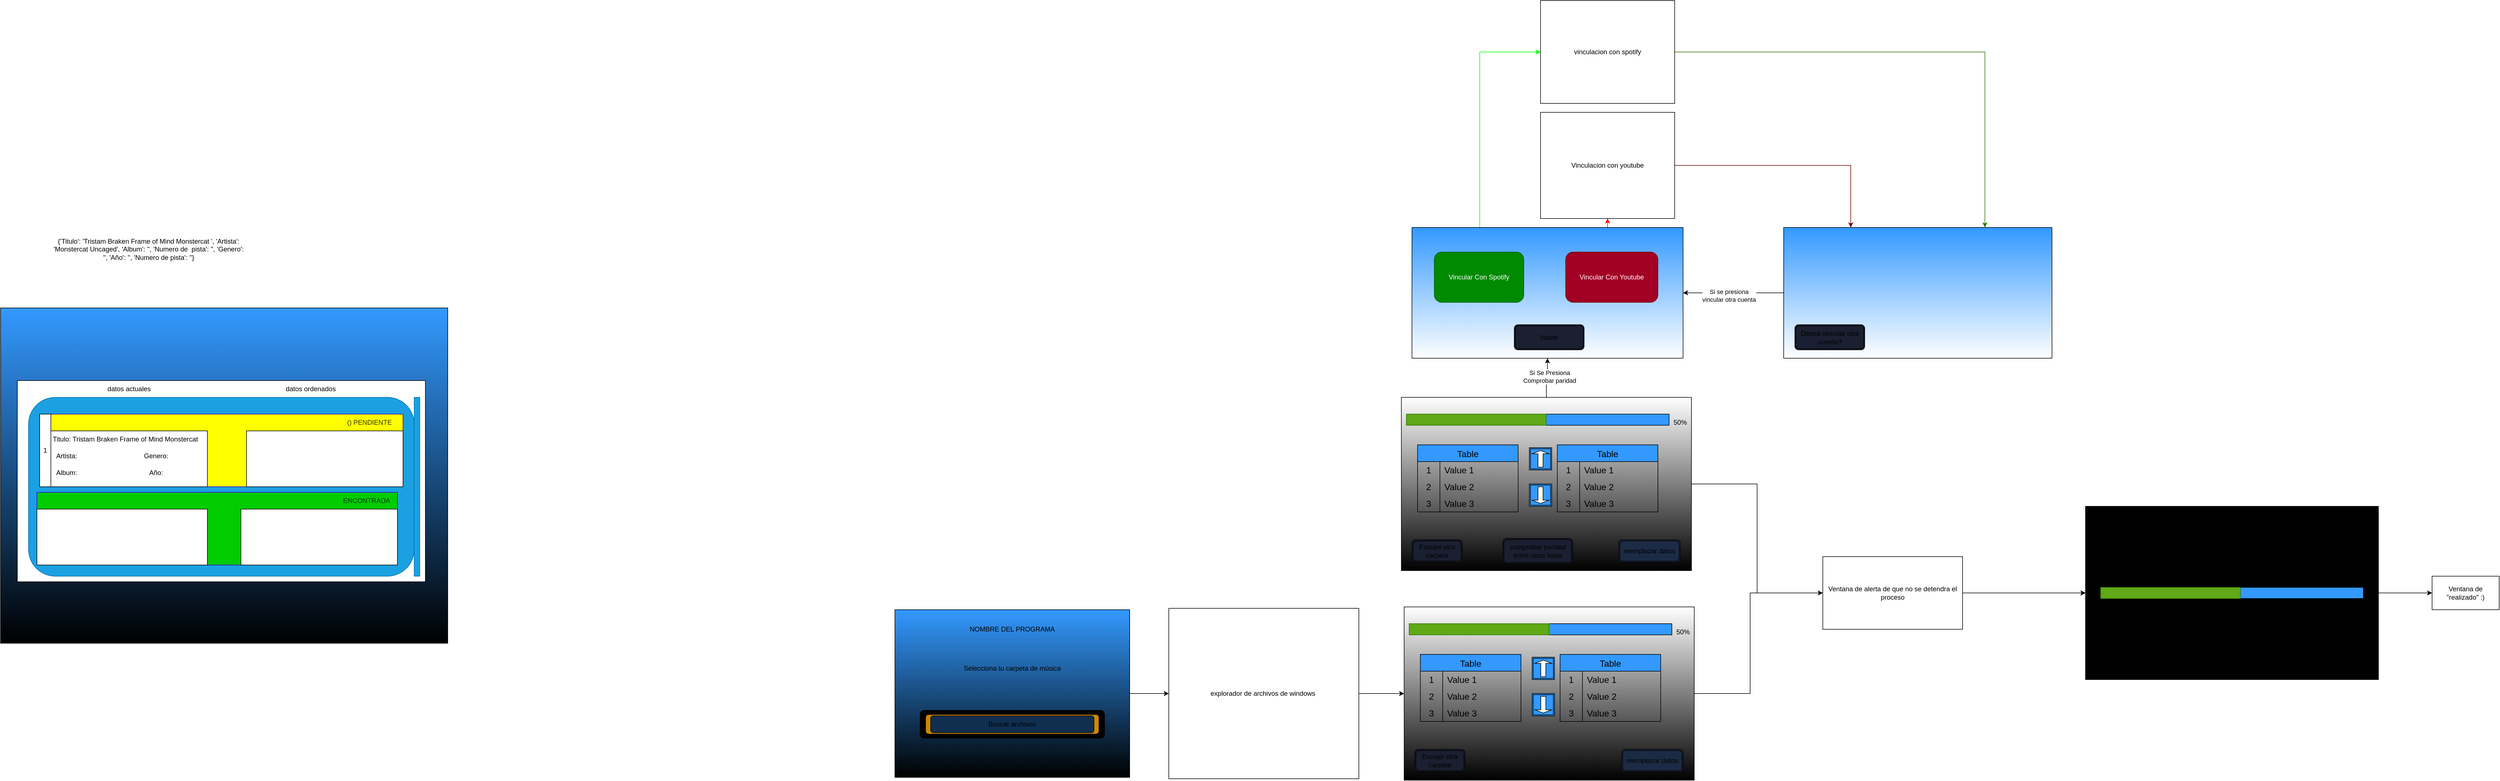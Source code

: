 <mxfile version="21.7.5" type="device">
  <diagram name="Página-1" id="TU1vtjwo4NS8Nu1-XrR9">
    <mxGraphModel dx="2613" dy="1742" grid="1" gridSize="10" guides="1" tooltips="1" connect="1" arrows="1" fold="1" page="1" pageScale="1" pageWidth="827" pageHeight="1169" math="0" shadow="0">
      <root>
        <mxCell id="0" />
        <mxCell id="1" parent="0" />
        <mxCell id="WTqiuRRFVawAqrXVnjz4-6" style="edgeStyle=orthogonalEdgeStyle;rounded=0;orthogonalLoop=1;jettySize=auto;html=1;exitX=1;exitY=0.5;exitDx=0;exitDy=0;entryX=0;entryY=0.5;entryDx=0;entryDy=0;" parent="1" source="WTqiuRRFVawAqrXVnjz4-1" target="WTqiuRRFVawAqrXVnjz4-5" edge="1">
          <mxGeometry relative="1" as="geometry" />
        </mxCell>
        <mxCell id="WTqiuRRFVawAqrXVnjz4-1" value="" style="rounded=0;whiteSpace=wrap;html=1;gradientColor=#000000;fillColor=#3399FF;gradientDirection=south;" parent="1" vertex="1">
          <mxGeometry x="70" y="100" width="420" height="300" as="geometry" />
        </mxCell>
        <mxCell id="WTqiuRRFVawAqrXVnjz4-2" value="NOMBRE DEL PROGRAMA" style="text;html=1;strokeColor=none;fillColor=none;align=center;verticalAlign=middle;whiteSpace=wrap;rounded=0;fontColor=#000000;" parent="1" vertex="1">
          <mxGeometry x="200" y="120" width="160" height="30" as="geometry" />
        </mxCell>
        <mxCell id="WTqiuRRFVawAqrXVnjz4-3" value="Selecciona tu carpeta de música" style="text;html=1;strokeColor=none;fillColor=none;align=center;verticalAlign=middle;whiteSpace=wrap;rounded=0;fontColor=#000000;" parent="1" vertex="1">
          <mxGeometry x="185" y="190" width="190" height="30" as="geometry" />
        </mxCell>
        <mxCell id="WTqiuRRFVawAqrXVnjz4-15" style="edgeStyle=orthogonalEdgeStyle;rounded=0;orthogonalLoop=1;jettySize=auto;html=1;exitX=1;exitY=0.5;exitDx=0;exitDy=0;entryX=0;entryY=0.5;entryDx=0;entryDy=0;" parent="1" source="WTqiuRRFVawAqrXVnjz4-5" target="WTqiuRRFVawAqrXVnjz4-14" edge="1">
          <mxGeometry relative="1" as="geometry" />
        </mxCell>
        <mxCell id="WTqiuRRFVawAqrXVnjz4-5" value="explorador de archivos de windows&amp;nbsp;" style="rounded=0;whiteSpace=wrap;html=1;" parent="1" vertex="1">
          <mxGeometry x="560" y="97.5" width="340" height="305" as="geometry" />
        </mxCell>
        <mxCell id="WTqiuRRFVawAqrXVnjz4-13" value="" style="group" parent="1" vertex="1" connectable="0">
          <mxGeometry x="115" y="280" width="330" height="50" as="geometry" />
        </mxCell>
        <mxCell id="WTqiuRRFVawAqrXVnjz4-4" value="Buscar archivos" style="rounded=1;whiteSpace=wrap;html=1;fillColor=#000000;movable=1;resizable=1;rotatable=1;deletable=1;editable=1;locked=0;connectable=1;" parent="WTqiuRRFVawAqrXVnjz4-13" vertex="1">
          <mxGeometry width="330" height="50" as="geometry" />
        </mxCell>
        <mxCell id="WTqiuRRFVawAqrXVnjz4-12" value="" style="rounded=1;whiteSpace=wrap;html=1;fillColor=#cc8800;" parent="WTqiuRRFVawAqrXVnjz4-13" vertex="1">
          <mxGeometry x="9.87" y="7.5" width="310.25" height="35" as="geometry" />
        </mxCell>
        <mxCell id="WTqiuRRFVawAqrXVnjz4-7" value="Buscar archivos" style="rounded=1;whiteSpace=wrap;html=1;fillColor=#102f4f;movable=1;resizable=1;rotatable=1;deletable=1;editable=1;locked=0;connectable=1;" parent="WTqiuRRFVawAqrXVnjz4-13" vertex="1">
          <mxGeometry x="18.87" y="10" width="292.25" height="30" as="geometry" />
        </mxCell>
        <mxCell id="WTqiuRRFVawAqrXVnjz4-116" style="edgeStyle=orthogonalEdgeStyle;rounded=0;orthogonalLoop=1;jettySize=auto;html=1;exitX=1;exitY=0.5;exitDx=0;exitDy=0;entryX=0;entryY=0.5;entryDx=0;entryDy=0;" parent="1" source="WTqiuRRFVawAqrXVnjz4-14" target="WTqiuRRFVawAqrXVnjz4-114" edge="1">
          <mxGeometry relative="1" as="geometry">
            <Array as="points">
              <mxPoint x="1600" y="250" />
              <mxPoint x="1600" y="70" />
            </Array>
          </mxGeometry>
        </mxCell>
        <mxCell id="WTqiuRRFVawAqrXVnjz4-14" value="" style="rounded=0;whiteSpace=wrap;html=1;gradientColor=#ffffff;gradientDirection=north;strokeColor=#000000;fillColor=#000000;" parent="1" vertex="1">
          <mxGeometry x="981" y="95" width="519" height="310" as="geometry" />
        </mxCell>
        <mxCell id="WTqiuRRFVawAqrXVnjz4-26" value="Table" style="shape=table;startSize=30;container=1;collapsible=0;childLayout=tableLayout;fixedRows=1;rowLines=0;fontStyle=0;strokeColor=default;fontSize=16;fillColor=#3399FF;" parent="1" vertex="1">
          <mxGeometry x="1010" y="180" width="180" height="120" as="geometry" />
        </mxCell>
        <mxCell id="WTqiuRRFVawAqrXVnjz4-27" value="" style="shape=tableRow;horizontal=0;startSize=0;swimlaneHead=0;swimlaneBody=0;top=0;left=0;bottom=0;right=0;collapsible=0;dropTarget=0;fillColor=none;points=[[0,0.5],[1,0.5]];portConstraint=eastwest;strokeColor=inherit;fontSize=16;" parent="WTqiuRRFVawAqrXVnjz4-26" vertex="1">
          <mxGeometry y="30" width="180" height="30" as="geometry" />
        </mxCell>
        <mxCell id="WTqiuRRFVawAqrXVnjz4-28" value="1" style="shape=partialRectangle;html=1;whiteSpace=wrap;connectable=0;fillColor=none;top=0;left=0;bottom=0;right=0;overflow=hidden;pointerEvents=1;strokeColor=inherit;fontSize=16;" parent="WTqiuRRFVawAqrXVnjz4-27" vertex="1">
          <mxGeometry width="40" height="30" as="geometry">
            <mxRectangle width="40" height="30" as="alternateBounds" />
          </mxGeometry>
        </mxCell>
        <mxCell id="WTqiuRRFVawAqrXVnjz4-29" value="Value 1" style="shape=partialRectangle;html=1;whiteSpace=wrap;connectable=0;fillColor=none;top=0;left=0;bottom=0;right=0;align=left;spacingLeft=6;overflow=hidden;strokeColor=inherit;fontSize=16;" parent="WTqiuRRFVawAqrXVnjz4-27" vertex="1">
          <mxGeometry x="40" width="140" height="30" as="geometry">
            <mxRectangle width="140" height="30" as="alternateBounds" />
          </mxGeometry>
        </mxCell>
        <mxCell id="WTqiuRRFVawAqrXVnjz4-30" value="" style="shape=tableRow;horizontal=0;startSize=0;swimlaneHead=0;swimlaneBody=0;top=0;left=0;bottom=0;right=0;collapsible=0;dropTarget=0;fillColor=none;points=[[0,0.5],[1,0.5]];portConstraint=eastwest;strokeColor=inherit;fontSize=16;" parent="WTqiuRRFVawAqrXVnjz4-26" vertex="1">
          <mxGeometry y="60" width="180" height="30" as="geometry" />
        </mxCell>
        <mxCell id="WTqiuRRFVawAqrXVnjz4-31" value="2" style="shape=partialRectangle;html=1;whiteSpace=wrap;connectable=0;fillColor=none;top=0;left=0;bottom=0;right=0;overflow=hidden;strokeColor=inherit;fontSize=16;" parent="WTqiuRRFVawAqrXVnjz4-30" vertex="1">
          <mxGeometry width="40" height="30" as="geometry">
            <mxRectangle width="40" height="30" as="alternateBounds" />
          </mxGeometry>
        </mxCell>
        <mxCell id="WTqiuRRFVawAqrXVnjz4-32" value="Value 2" style="shape=partialRectangle;html=1;whiteSpace=wrap;connectable=0;fillColor=none;top=0;left=0;bottom=0;right=0;align=left;spacingLeft=6;overflow=hidden;strokeColor=inherit;fontSize=16;" parent="WTqiuRRFVawAqrXVnjz4-30" vertex="1">
          <mxGeometry x="40" width="140" height="30" as="geometry">
            <mxRectangle width="140" height="30" as="alternateBounds" />
          </mxGeometry>
        </mxCell>
        <mxCell id="WTqiuRRFVawAqrXVnjz4-33" value="" style="shape=tableRow;horizontal=0;startSize=0;swimlaneHead=0;swimlaneBody=0;top=0;left=0;bottom=0;right=0;collapsible=0;dropTarget=0;fillColor=none;points=[[0,0.5],[1,0.5]];portConstraint=eastwest;strokeColor=inherit;fontSize=16;" parent="WTqiuRRFVawAqrXVnjz4-26" vertex="1">
          <mxGeometry y="90" width="180" height="30" as="geometry" />
        </mxCell>
        <mxCell id="WTqiuRRFVawAqrXVnjz4-34" value="3" style="shape=partialRectangle;html=1;whiteSpace=wrap;connectable=0;fillColor=none;top=0;left=0;bottom=0;right=0;overflow=hidden;strokeColor=inherit;fontSize=16;" parent="WTqiuRRFVawAqrXVnjz4-33" vertex="1">
          <mxGeometry width="40" height="30" as="geometry">
            <mxRectangle width="40" height="30" as="alternateBounds" />
          </mxGeometry>
        </mxCell>
        <mxCell id="WTqiuRRFVawAqrXVnjz4-35" value="Value 3" style="shape=partialRectangle;html=1;whiteSpace=wrap;connectable=0;fillColor=none;top=0;left=0;bottom=0;right=0;align=left;spacingLeft=6;overflow=hidden;strokeColor=inherit;fontSize=16;" parent="WTqiuRRFVawAqrXVnjz4-33" vertex="1">
          <mxGeometry x="40" width="140" height="30" as="geometry">
            <mxRectangle width="140" height="30" as="alternateBounds" />
          </mxGeometry>
        </mxCell>
        <mxCell id="WTqiuRRFVawAqrXVnjz4-36" value="Table" style="shape=table;startSize=30;container=1;collapsible=0;childLayout=tableLayout;fixedRows=1;rowLines=0;fontStyle=0;strokeColor=default;fontSize=16;fillColor=#3399FF;" parent="1" vertex="1">
          <mxGeometry x="1260" y="180" width="180" height="120" as="geometry" />
        </mxCell>
        <mxCell id="WTqiuRRFVawAqrXVnjz4-37" value="" style="shape=tableRow;horizontal=0;startSize=0;swimlaneHead=0;swimlaneBody=0;top=0;left=0;bottom=0;right=0;collapsible=0;dropTarget=0;fillColor=none;points=[[0,0.5],[1,0.5]];portConstraint=eastwest;strokeColor=inherit;fontSize=16;" parent="WTqiuRRFVawAqrXVnjz4-36" vertex="1">
          <mxGeometry y="30" width="180" height="30" as="geometry" />
        </mxCell>
        <mxCell id="WTqiuRRFVawAqrXVnjz4-38" value="1" style="shape=partialRectangle;html=1;whiteSpace=wrap;connectable=0;fillColor=none;top=0;left=0;bottom=0;right=0;overflow=hidden;pointerEvents=1;strokeColor=inherit;fontSize=16;" parent="WTqiuRRFVawAqrXVnjz4-37" vertex="1">
          <mxGeometry width="40" height="30" as="geometry">
            <mxRectangle width="40" height="30" as="alternateBounds" />
          </mxGeometry>
        </mxCell>
        <mxCell id="WTqiuRRFVawAqrXVnjz4-39" value="Value 1" style="shape=partialRectangle;html=1;whiteSpace=wrap;connectable=0;fillColor=none;top=0;left=0;bottom=0;right=0;align=left;spacingLeft=6;overflow=hidden;strokeColor=inherit;fontSize=16;" parent="WTqiuRRFVawAqrXVnjz4-37" vertex="1">
          <mxGeometry x="40" width="140" height="30" as="geometry">
            <mxRectangle width="140" height="30" as="alternateBounds" />
          </mxGeometry>
        </mxCell>
        <mxCell id="WTqiuRRFVawAqrXVnjz4-40" value="" style="shape=tableRow;horizontal=0;startSize=0;swimlaneHead=0;swimlaneBody=0;top=0;left=0;bottom=0;right=0;collapsible=0;dropTarget=0;fillColor=none;points=[[0,0.5],[1,0.5]];portConstraint=eastwest;strokeColor=inherit;fontSize=16;" parent="WTqiuRRFVawAqrXVnjz4-36" vertex="1">
          <mxGeometry y="60" width="180" height="30" as="geometry" />
        </mxCell>
        <mxCell id="WTqiuRRFVawAqrXVnjz4-41" value="2" style="shape=partialRectangle;html=1;whiteSpace=wrap;connectable=0;fillColor=none;top=0;left=0;bottom=0;right=0;overflow=hidden;strokeColor=inherit;fontSize=16;" parent="WTqiuRRFVawAqrXVnjz4-40" vertex="1">
          <mxGeometry width="40" height="30" as="geometry">
            <mxRectangle width="40" height="30" as="alternateBounds" />
          </mxGeometry>
        </mxCell>
        <mxCell id="WTqiuRRFVawAqrXVnjz4-42" value="Value 2" style="shape=partialRectangle;html=1;whiteSpace=wrap;connectable=0;fillColor=none;top=0;left=0;bottom=0;right=0;align=left;spacingLeft=6;overflow=hidden;strokeColor=inherit;fontSize=16;" parent="WTqiuRRFVawAqrXVnjz4-40" vertex="1">
          <mxGeometry x="40" width="140" height="30" as="geometry">
            <mxRectangle width="140" height="30" as="alternateBounds" />
          </mxGeometry>
        </mxCell>
        <mxCell id="WTqiuRRFVawAqrXVnjz4-43" value="" style="shape=tableRow;horizontal=0;startSize=0;swimlaneHead=0;swimlaneBody=0;top=0;left=0;bottom=0;right=0;collapsible=0;dropTarget=0;fillColor=none;points=[[0,0.5],[1,0.5]];portConstraint=eastwest;strokeColor=inherit;fontSize=16;" parent="WTqiuRRFVawAqrXVnjz4-36" vertex="1">
          <mxGeometry y="90" width="180" height="30" as="geometry" />
        </mxCell>
        <mxCell id="WTqiuRRFVawAqrXVnjz4-44" value="3" style="shape=partialRectangle;html=1;whiteSpace=wrap;connectable=0;fillColor=none;top=0;left=0;bottom=0;right=0;overflow=hidden;strokeColor=inherit;fontSize=16;" parent="WTqiuRRFVawAqrXVnjz4-43" vertex="1">
          <mxGeometry width="40" height="30" as="geometry">
            <mxRectangle width="40" height="30" as="alternateBounds" />
          </mxGeometry>
        </mxCell>
        <mxCell id="WTqiuRRFVawAqrXVnjz4-45" value="Value 3" style="shape=partialRectangle;html=1;whiteSpace=wrap;connectable=0;fillColor=none;top=0;left=0;bottom=0;right=0;align=left;spacingLeft=6;overflow=hidden;strokeColor=inherit;fontSize=16;" parent="WTqiuRRFVawAqrXVnjz4-43" vertex="1">
          <mxGeometry x="40" width="140" height="30" as="geometry">
            <mxRectangle width="140" height="30" as="alternateBounds" />
          </mxGeometry>
        </mxCell>
        <mxCell id="WTqiuRRFVawAqrXVnjz4-46" value="Escojer otra carpeta" style="shape=ext;double=1;rounded=1;whiteSpace=wrap;html=1;fillColor=#1a2031;" parent="1" vertex="1">
          <mxGeometry x="1000" y="350" width="90" height="40" as="geometry" />
        </mxCell>
        <mxCell id="WTqiuRRFVawAqrXVnjz4-47" value="reemplazar datos" style="shape=ext;double=1;rounded=1;whiteSpace=wrap;html=1;fillColor=#1c2b45;" parent="1" vertex="1">
          <mxGeometry x="1370" y="350" width="110" height="40" as="geometry" />
        </mxCell>
        <mxCell id="WTqiuRRFVawAqrXVnjz4-48" value="" style="shape=ext;double=1;whiteSpace=wrap;html=1;aspect=fixed;fillColor=#3399FF;" parent="1" vertex="1">
          <mxGeometry x="1210" y="185" width="40" height="40" as="geometry" />
        </mxCell>
        <mxCell id="WTqiuRRFVawAqrXVnjz4-49" value="" style="shape=ext;double=1;whiteSpace=wrap;html=1;aspect=fixed;fillColor=#3399FF;" parent="1" vertex="1">
          <mxGeometry x="1210" y="250" width="40" height="40" as="geometry" />
        </mxCell>
        <mxCell id="WTqiuRRFVawAqrXVnjz4-52" value="" style="html=1;points=[[0,0,0,0,5],[0,1,0,0,-5],[1,0,0,0,5],[1,1,0,0,-5]];perimeter=orthogonalPerimeter;outlineConnect=0;targetShapes=umlLifeline;portConstraint=eastwest;newEdgeStyle={&quot;curved&quot;:0,&quot;rounded&quot;:0};fillColor=#3399FF;" parent="1" vertex="1">
          <mxGeometry x="990" y="125" width="470" height="20" as="geometry" />
        </mxCell>
        <mxCell id="WTqiuRRFVawAqrXVnjz4-55" value="50%" style="text;html=1;strokeColor=none;fillColor=none;align=center;verticalAlign=middle;whiteSpace=wrap;rounded=0;" parent="1" vertex="1">
          <mxGeometry x="1450" y="125" width="60" height="30" as="geometry" />
        </mxCell>
        <mxCell id="WTqiuRRFVawAqrXVnjz4-56" value="" style="html=1;points=[[0,0,0,0,5],[0,1,0,0,-5],[1,0,0,0,5],[1,1,0,0,-5]];perimeter=orthogonalPerimeter;outlineConnect=0;targetShapes=umlLifeline;portConstraint=eastwest;newEdgeStyle={&quot;curved&quot;:0,&quot;rounded&quot;:0};fillColor=#60a917;fontColor=#ffffff;strokeColor=#2D7600;" parent="1" vertex="1">
          <mxGeometry x="990" y="125" width="250" height="20" as="geometry" />
        </mxCell>
        <mxCell id="WTqiuRRFVawAqrXVnjz4-58" value="" style="shape=singleArrow;direction=south;whiteSpace=wrap;html=1;fillColor=#FFFFFF;" parent="1" vertex="1">
          <mxGeometry x="1215" y="255" width="30" height="30" as="geometry" />
        </mxCell>
        <mxCell id="WTqiuRRFVawAqrXVnjz4-59" value="" style="shape=singleArrow;direction=north;whiteSpace=wrap;html=1;fillColor=#FFFFFF;" parent="1" vertex="1">
          <mxGeometry x="1215" y="190" width="30" height="30" as="geometry" />
        </mxCell>
        <mxCell id="WTqiuRRFVawAqrXVnjz4-97" style="edgeStyle=orthogonalEdgeStyle;rounded=0;orthogonalLoop=1;jettySize=auto;html=1;exitX=0.5;exitY=0;exitDx=0;exitDy=0;entryX=0.5;entryY=1;entryDx=0;entryDy=0;" parent="1" source="WTqiuRRFVawAqrXVnjz4-60" target="WTqiuRRFVawAqrXVnjz4-92" edge="1">
          <mxGeometry relative="1" as="geometry" />
        </mxCell>
        <mxCell id="WTqiuRRFVawAqrXVnjz4-98" value="Si Se Presiona&lt;br&gt;Comprobar paridad" style="edgeLabel;html=1;align=center;verticalAlign=middle;resizable=0;points=[];" parent="WTqiuRRFVawAqrXVnjz4-97" vertex="1" connectable="0">
          <mxGeometry x="0.098" y="-3" relative="1" as="geometry">
            <mxPoint as="offset" />
          </mxGeometry>
        </mxCell>
        <mxCell id="WTqiuRRFVawAqrXVnjz4-115" style="edgeStyle=orthogonalEdgeStyle;rounded=0;orthogonalLoop=1;jettySize=auto;html=1;exitX=1;exitY=0.5;exitDx=0;exitDy=0;" parent="1" source="WTqiuRRFVawAqrXVnjz4-121" target="WTqiuRRFVawAqrXVnjz4-114" edge="1">
          <mxGeometry relative="1" as="geometry">
            <Array as="points">
              <mxPoint x="1980" y="70" />
            </Array>
          </mxGeometry>
        </mxCell>
        <mxCell id="WTqiuRRFVawAqrXVnjz4-60" value="" style="rounded=0;whiteSpace=wrap;html=1;gradientColor=#ffffff;gradientDirection=north;strokeColor=#000000;fillColor=#000000;" parent="1" vertex="1">
          <mxGeometry x="976" y="-280" width="519" height="310" as="geometry" />
        </mxCell>
        <mxCell id="WTqiuRRFVawAqrXVnjz4-61" value="Table" style="shape=table;startSize=30;container=1;collapsible=0;childLayout=tableLayout;fixedRows=1;rowLines=0;fontStyle=0;strokeColor=default;fontSize=16;fillColor=#3399FF;" parent="1" vertex="1">
          <mxGeometry x="1005" y="-195" width="180" height="120" as="geometry" />
        </mxCell>
        <mxCell id="WTqiuRRFVawAqrXVnjz4-62" value="" style="shape=tableRow;horizontal=0;startSize=0;swimlaneHead=0;swimlaneBody=0;top=0;left=0;bottom=0;right=0;collapsible=0;dropTarget=0;fillColor=none;points=[[0,0.5],[1,0.5]];portConstraint=eastwest;strokeColor=inherit;fontSize=16;" parent="WTqiuRRFVawAqrXVnjz4-61" vertex="1">
          <mxGeometry y="30" width="180" height="30" as="geometry" />
        </mxCell>
        <mxCell id="WTqiuRRFVawAqrXVnjz4-63" value="1" style="shape=partialRectangle;html=1;whiteSpace=wrap;connectable=0;fillColor=none;top=0;left=0;bottom=0;right=0;overflow=hidden;pointerEvents=1;strokeColor=inherit;fontSize=16;" parent="WTqiuRRFVawAqrXVnjz4-62" vertex="1">
          <mxGeometry width="40" height="30" as="geometry">
            <mxRectangle width="40" height="30" as="alternateBounds" />
          </mxGeometry>
        </mxCell>
        <mxCell id="WTqiuRRFVawAqrXVnjz4-64" value="Value 1" style="shape=partialRectangle;html=1;whiteSpace=wrap;connectable=0;fillColor=none;top=0;left=0;bottom=0;right=0;align=left;spacingLeft=6;overflow=hidden;strokeColor=inherit;fontSize=16;" parent="WTqiuRRFVawAqrXVnjz4-62" vertex="1">
          <mxGeometry x="40" width="140" height="30" as="geometry">
            <mxRectangle width="140" height="30" as="alternateBounds" />
          </mxGeometry>
        </mxCell>
        <mxCell id="WTqiuRRFVawAqrXVnjz4-65" value="" style="shape=tableRow;horizontal=0;startSize=0;swimlaneHead=0;swimlaneBody=0;top=0;left=0;bottom=0;right=0;collapsible=0;dropTarget=0;fillColor=none;points=[[0,0.5],[1,0.5]];portConstraint=eastwest;strokeColor=inherit;fontSize=16;" parent="WTqiuRRFVawAqrXVnjz4-61" vertex="1">
          <mxGeometry y="60" width="180" height="30" as="geometry" />
        </mxCell>
        <mxCell id="WTqiuRRFVawAqrXVnjz4-66" value="2" style="shape=partialRectangle;html=1;whiteSpace=wrap;connectable=0;fillColor=none;top=0;left=0;bottom=0;right=0;overflow=hidden;strokeColor=inherit;fontSize=16;" parent="WTqiuRRFVawAqrXVnjz4-65" vertex="1">
          <mxGeometry width="40" height="30" as="geometry">
            <mxRectangle width="40" height="30" as="alternateBounds" />
          </mxGeometry>
        </mxCell>
        <mxCell id="WTqiuRRFVawAqrXVnjz4-67" value="Value 2" style="shape=partialRectangle;html=1;whiteSpace=wrap;connectable=0;fillColor=none;top=0;left=0;bottom=0;right=0;align=left;spacingLeft=6;overflow=hidden;strokeColor=inherit;fontSize=16;" parent="WTqiuRRFVawAqrXVnjz4-65" vertex="1">
          <mxGeometry x="40" width="140" height="30" as="geometry">
            <mxRectangle width="140" height="30" as="alternateBounds" />
          </mxGeometry>
        </mxCell>
        <mxCell id="WTqiuRRFVawAqrXVnjz4-68" value="" style="shape=tableRow;horizontal=0;startSize=0;swimlaneHead=0;swimlaneBody=0;top=0;left=0;bottom=0;right=0;collapsible=0;dropTarget=0;fillColor=none;points=[[0,0.5],[1,0.5]];portConstraint=eastwest;strokeColor=inherit;fontSize=16;" parent="WTqiuRRFVawAqrXVnjz4-61" vertex="1">
          <mxGeometry y="90" width="180" height="30" as="geometry" />
        </mxCell>
        <mxCell id="WTqiuRRFVawAqrXVnjz4-69" value="3" style="shape=partialRectangle;html=1;whiteSpace=wrap;connectable=0;fillColor=none;top=0;left=0;bottom=0;right=0;overflow=hidden;strokeColor=inherit;fontSize=16;" parent="WTqiuRRFVawAqrXVnjz4-68" vertex="1">
          <mxGeometry width="40" height="30" as="geometry">
            <mxRectangle width="40" height="30" as="alternateBounds" />
          </mxGeometry>
        </mxCell>
        <mxCell id="WTqiuRRFVawAqrXVnjz4-70" value="Value 3" style="shape=partialRectangle;html=1;whiteSpace=wrap;connectable=0;fillColor=none;top=0;left=0;bottom=0;right=0;align=left;spacingLeft=6;overflow=hidden;strokeColor=inherit;fontSize=16;" parent="WTqiuRRFVawAqrXVnjz4-68" vertex="1">
          <mxGeometry x="40" width="140" height="30" as="geometry">
            <mxRectangle width="140" height="30" as="alternateBounds" />
          </mxGeometry>
        </mxCell>
        <mxCell id="WTqiuRRFVawAqrXVnjz4-71" value="Table" style="shape=table;startSize=30;container=1;collapsible=0;childLayout=tableLayout;fixedRows=1;rowLines=0;fontStyle=0;strokeColor=default;fontSize=16;fillColor=#3399FF;" parent="1" vertex="1">
          <mxGeometry x="1255" y="-195" width="180" height="120" as="geometry" />
        </mxCell>
        <mxCell id="WTqiuRRFVawAqrXVnjz4-72" value="" style="shape=tableRow;horizontal=0;startSize=0;swimlaneHead=0;swimlaneBody=0;top=0;left=0;bottom=0;right=0;collapsible=0;dropTarget=0;fillColor=none;points=[[0,0.5],[1,0.5]];portConstraint=eastwest;strokeColor=inherit;fontSize=16;" parent="WTqiuRRFVawAqrXVnjz4-71" vertex="1">
          <mxGeometry y="30" width="180" height="30" as="geometry" />
        </mxCell>
        <mxCell id="WTqiuRRFVawAqrXVnjz4-73" value="1" style="shape=partialRectangle;html=1;whiteSpace=wrap;connectable=0;fillColor=none;top=0;left=0;bottom=0;right=0;overflow=hidden;pointerEvents=1;strokeColor=inherit;fontSize=16;" parent="WTqiuRRFVawAqrXVnjz4-72" vertex="1">
          <mxGeometry width="40" height="30" as="geometry">
            <mxRectangle width="40" height="30" as="alternateBounds" />
          </mxGeometry>
        </mxCell>
        <mxCell id="WTqiuRRFVawAqrXVnjz4-74" value="Value 1" style="shape=partialRectangle;html=1;whiteSpace=wrap;connectable=0;fillColor=none;top=0;left=0;bottom=0;right=0;align=left;spacingLeft=6;overflow=hidden;strokeColor=inherit;fontSize=16;" parent="WTqiuRRFVawAqrXVnjz4-72" vertex="1">
          <mxGeometry x="40" width="140" height="30" as="geometry">
            <mxRectangle width="140" height="30" as="alternateBounds" />
          </mxGeometry>
        </mxCell>
        <mxCell id="WTqiuRRFVawAqrXVnjz4-75" value="" style="shape=tableRow;horizontal=0;startSize=0;swimlaneHead=0;swimlaneBody=0;top=0;left=0;bottom=0;right=0;collapsible=0;dropTarget=0;fillColor=none;points=[[0,0.5],[1,0.5]];portConstraint=eastwest;strokeColor=inherit;fontSize=16;" parent="WTqiuRRFVawAqrXVnjz4-71" vertex="1">
          <mxGeometry y="60" width="180" height="30" as="geometry" />
        </mxCell>
        <mxCell id="WTqiuRRFVawAqrXVnjz4-76" value="2" style="shape=partialRectangle;html=1;whiteSpace=wrap;connectable=0;fillColor=none;top=0;left=0;bottom=0;right=0;overflow=hidden;strokeColor=inherit;fontSize=16;" parent="WTqiuRRFVawAqrXVnjz4-75" vertex="1">
          <mxGeometry width="40" height="30" as="geometry">
            <mxRectangle width="40" height="30" as="alternateBounds" />
          </mxGeometry>
        </mxCell>
        <mxCell id="WTqiuRRFVawAqrXVnjz4-77" value="Value 2" style="shape=partialRectangle;html=1;whiteSpace=wrap;connectable=0;fillColor=none;top=0;left=0;bottom=0;right=0;align=left;spacingLeft=6;overflow=hidden;strokeColor=inherit;fontSize=16;" parent="WTqiuRRFVawAqrXVnjz4-75" vertex="1">
          <mxGeometry x="40" width="140" height="30" as="geometry">
            <mxRectangle width="140" height="30" as="alternateBounds" />
          </mxGeometry>
        </mxCell>
        <mxCell id="WTqiuRRFVawAqrXVnjz4-78" value="" style="shape=tableRow;horizontal=0;startSize=0;swimlaneHead=0;swimlaneBody=0;top=0;left=0;bottom=0;right=0;collapsible=0;dropTarget=0;fillColor=none;points=[[0,0.5],[1,0.5]];portConstraint=eastwest;strokeColor=inherit;fontSize=16;" parent="WTqiuRRFVawAqrXVnjz4-71" vertex="1">
          <mxGeometry y="90" width="180" height="30" as="geometry" />
        </mxCell>
        <mxCell id="WTqiuRRFVawAqrXVnjz4-79" value="3" style="shape=partialRectangle;html=1;whiteSpace=wrap;connectable=0;fillColor=none;top=0;left=0;bottom=0;right=0;overflow=hidden;strokeColor=inherit;fontSize=16;" parent="WTqiuRRFVawAqrXVnjz4-78" vertex="1">
          <mxGeometry width="40" height="30" as="geometry">
            <mxRectangle width="40" height="30" as="alternateBounds" />
          </mxGeometry>
        </mxCell>
        <mxCell id="WTqiuRRFVawAqrXVnjz4-80" value="Value 3" style="shape=partialRectangle;html=1;whiteSpace=wrap;connectable=0;fillColor=none;top=0;left=0;bottom=0;right=0;align=left;spacingLeft=6;overflow=hidden;strokeColor=inherit;fontSize=16;" parent="WTqiuRRFVawAqrXVnjz4-78" vertex="1">
          <mxGeometry x="40" width="140" height="30" as="geometry">
            <mxRectangle width="140" height="30" as="alternateBounds" />
          </mxGeometry>
        </mxCell>
        <mxCell id="WTqiuRRFVawAqrXVnjz4-81" value="Escojer otra carpeta" style="shape=ext;double=1;rounded=1;whiteSpace=wrap;html=1;fillColor=#1a2031;" parent="1" vertex="1">
          <mxGeometry x="995" y="-25" width="90" height="40" as="geometry" />
        </mxCell>
        <mxCell id="WTqiuRRFVawAqrXVnjz4-82" value="reemplazar datos" style="shape=ext;double=1;rounded=1;whiteSpace=wrap;html=1;fillColor=#1c2b45;" parent="1" vertex="1">
          <mxGeometry x="1365" y="-25" width="110" height="40" as="geometry" />
        </mxCell>
        <mxCell id="WTqiuRRFVawAqrXVnjz4-83" value="" style="shape=ext;double=1;whiteSpace=wrap;html=1;aspect=fixed;fillColor=#3399FF;" parent="1" vertex="1">
          <mxGeometry x="1205" y="-190" width="40" height="40" as="geometry" />
        </mxCell>
        <mxCell id="WTqiuRRFVawAqrXVnjz4-84" value="" style="shape=ext;double=1;whiteSpace=wrap;html=1;aspect=fixed;fillColor=#3399FF;" parent="1" vertex="1">
          <mxGeometry x="1205" y="-125" width="40" height="40" as="geometry" />
        </mxCell>
        <mxCell id="WTqiuRRFVawAqrXVnjz4-85" value="" style="html=1;points=[[0,0,0,0,5],[0,1,0,0,-5],[1,0,0,0,5],[1,1,0,0,-5]];perimeter=orthogonalPerimeter;outlineConnect=0;targetShapes=umlLifeline;portConstraint=eastwest;newEdgeStyle={&quot;curved&quot;:0,&quot;rounded&quot;:0};fillColor=#3399FF;" parent="1" vertex="1">
          <mxGeometry x="985" y="-250" width="470" height="20" as="geometry" />
        </mxCell>
        <mxCell id="WTqiuRRFVawAqrXVnjz4-86" value="50%" style="text;html=1;strokeColor=none;fillColor=none;align=center;verticalAlign=middle;whiteSpace=wrap;rounded=0;" parent="1" vertex="1">
          <mxGeometry x="1445" y="-250" width="60" height="30" as="geometry" />
        </mxCell>
        <mxCell id="WTqiuRRFVawAqrXVnjz4-87" value="" style="html=1;points=[[0,0,0,0,5],[0,1,0,0,-5],[1,0,0,0,5],[1,1,0,0,-5]];perimeter=orthogonalPerimeter;outlineConnect=0;targetShapes=umlLifeline;portConstraint=eastwest;newEdgeStyle={&quot;curved&quot;:0,&quot;rounded&quot;:0};fillColor=#60a917;fontColor=#ffffff;strokeColor=#2D7600;" parent="1" vertex="1">
          <mxGeometry x="985" y="-250" width="250" height="20" as="geometry" />
        </mxCell>
        <mxCell id="WTqiuRRFVawAqrXVnjz4-88" value="" style="shape=singleArrow;direction=south;whiteSpace=wrap;html=1;fillColor=#FFFFFF;" parent="1" vertex="1">
          <mxGeometry x="1210" y="-120" width="30" height="30" as="geometry" />
        </mxCell>
        <mxCell id="WTqiuRRFVawAqrXVnjz4-89" value="" style="shape=singleArrow;direction=north;whiteSpace=wrap;html=1;fillColor=#FFFFFF;" parent="1" vertex="1">
          <mxGeometry x="1210" y="-185" width="30" height="30" as="geometry" />
        </mxCell>
        <mxCell id="WTqiuRRFVawAqrXVnjz4-90" value="comprobar paridad entre otras listas" style="shape=ext;double=1;rounded=1;whiteSpace=wrap;html=1;fillColor=#1a2031;" parent="1" vertex="1">
          <mxGeometry x="1157.5" y="-27.5" width="125" height="45" as="geometry" />
        </mxCell>
        <mxCell id="WTqiuRRFVawAqrXVnjz4-102" style="edgeStyle=orthogonalEdgeStyle;rounded=0;orthogonalLoop=1;jettySize=auto;html=1;exitX=0.75;exitY=0;exitDx=0;exitDy=0;entryX=0.5;entryY=1;entryDx=0;entryDy=0;strokeColor=#FF0000;" parent="1" source="WTqiuRRFVawAqrXVnjz4-92" target="WTqiuRRFVawAqrXVnjz4-100" edge="1">
          <mxGeometry relative="1" as="geometry" />
        </mxCell>
        <mxCell id="WTqiuRRFVawAqrXVnjz4-103" style="edgeStyle=orthogonalEdgeStyle;rounded=0;orthogonalLoop=1;jettySize=auto;html=1;exitX=0.25;exitY=0;exitDx=0;exitDy=0;entryX=0;entryY=0.5;entryDx=0;entryDy=0;strokeColor=#00FF00;" parent="1" source="WTqiuRRFVawAqrXVnjz4-92" target="WTqiuRRFVawAqrXVnjz4-99" edge="1">
          <mxGeometry relative="1" as="geometry" />
        </mxCell>
        <mxCell id="WTqiuRRFVawAqrXVnjz4-92" value="" style="rounded=0;whiteSpace=wrap;html=1;gradientColor=#3399FF;gradientDirection=north;" parent="1" vertex="1">
          <mxGeometry x="995" y="-584" width="485" height="234" as="geometry" />
        </mxCell>
        <mxCell id="WTqiuRRFVawAqrXVnjz4-93" value="Vincular Con Spotify" style="rounded=1;whiteSpace=wrap;html=1;fillColor=#008a00;fontColor=#ffffff;strokeColor=#005700;" parent="1" vertex="1">
          <mxGeometry x="1035" y="-540" width="160" height="90" as="geometry" />
        </mxCell>
        <mxCell id="WTqiuRRFVawAqrXVnjz4-94" value="Vincular Con Youtube" style="rounded=1;whiteSpace=wrap;html=1;fillColor=#a20025;fontColor=#ffffff;strokeColor=#6F0000;" parent="1" vertex="1">
          <mxGeometry x="1270" y="-540" width="165" height="90" as="geometry" />
        </mxCell>
        <mxCell id="WTqiuRRFVawAqrXVnjz4-96" value="Volver" style="shape=ext;double=1;rounded=1;whiteSpace=wrap;html=1;fillColor=#1a2031;" parent="1" vertex="1">
          <mxGeometry x="1178" y="-410" width="125" height="45" as="geometry" />
        </mxCell>
        <mxCell id="WTqiuRRFVawAqrXVnjz4-110" style="edgeStyle=orthogonalEdgeStyle;rounded=0;orthogonalLoop=1;jettySize=auto;html=1;exitX=1;exitY=0.5;exitDx=0;exitDy=0;entryX=0.75;entryY=0;entryDx=0;entryDy=0;fillColor=#60a917;strokeColor=#2D7600;" parent="1" source="WTqiuRRFVawAqrXVnjz4-99" target="WTqiuRRFVawAqrXVnjz4-106" edge="1">
          <mxGeometry relative="1" as="geometry" />
        </mxCell>
        <mxCell id="WTqiuRRFVawAqrXVnjz4-99" value="vinculacion con spotify" style="rounded=0;whiteSpace=wrap;html=1;" parent="1" vertex="1">
          <mxGeometry x="1225" y="-990" width="240" height="184" as="geometry" />
        </mxCell>
        <mxCell id="WTqiuRRFVawAqrXVnjz4-111" style="edgeStyle=orthogonalEdgeStyle;rounded=0;orthogonalLoop=1;jettySize=auto;html=1;exitX=1;exitY=0.5;exitDx=0;exitDy=0;entryX=0.25;entryY=0;entryDx=0;entryDy=0;fillColor=#a20025;strokeColor=#6F0000;" parent="1" source="WTqiuRRFVawAqrXVnjz4-100" target="WTqiuRRFVawAqrXVnjz4-106" edge="1">
          <mxGeometry relative="1" as="geometry" />
        </mxCell>
        <mxCell id="WTqiuRRFVawAqrXVnjz4-100" value="Vinculacion con youtube" style="rounded=0;whiteSpace=wrap;html=1;" parent="1" vertex="1">
          <mxGeometry x="1225" y="-790" width="240" height="190" as="geometry" />
        </mxCell>
        <mxCell id="WTqiuRRFVawAqrXVnjz4-108" style="edgeStyle=orthogonalEdgeStyle;rounded=0;orthogonalLoop=1;jettySize=auto;html=1;exitX=0;exitY=0.5;exitDx=0;exitDy=0;entryX=1;entryY=0.5;entryDx=0;entryDy=0;" parent="1" source="WTqiuRRFVawAqrXVnjz4-106" target="WTqiuRRFVawAqrXVnjz4-92" edge="1">
          <mxGeometry relative="1" as="geometry" />
        </mxCell>
        <mxCell id="WTqiuRRFVawAqrXVnjz4-113" value="Si se presiona &lt;br&gt;vincular otra cuenta" style="edgeLabel;html=1;align=center;verticalAlign=middle;resizable=0;points=[];" parent="WTqiuRRFVawAqrXVnjz4-108" vertex="1" connectable="0">
          <mxGeometry x="0.089" y="5" relative="1" as="geometry">
            <mxPoint as="offset" />
          </mxGeometry>
        </mxCell>
        <mxCell id="WTqiuRRFVawAqrXVnjz4-106" value="" style="rounded=0;whiteSpace=wrap;html=1;gradientColor=#3399FF;gradientDirection=north;" parent="1" vertex="1">
          <mxGeometry x="1660" y="-584" width="480" height="234" as="geometry" />
        </mxCell>
        <mxCell id="WTqiuRRFVawAqrXVnjz4-112" value="Desea vincular otra cuenta?" style="shape=ext;double=1;rounded=1;whiteSpace=wrap;html=1;fillColor=#1a2031;" parent="1" vertex="1">
          <mxGeometry x="1680" y="-410" width="125" height="45" as="geometry" />
        </mxCell>
        <mxCell id="WTqiuRRFVawAqrXVnjz4-124" style="edgeStyle=orthogonalEdgeStyle;rounded=0;orthogonalLoop=1;jettySize=auto;html=1;exitX=1;exitY=0.5;exitDx=0;exitDy=0;" parent="1" source="WTqiuRRFVawAqrXVnjz4-114" target="WTqiuRRFVawAqrXVnjz4-123" edge="1">
          <mxGeometry relative="1" as="geometry" />
        </mxCell>
        <mxCell id="WTqiuRRFVawAqrXVnjz4-114" value="" style="rounded=0;whiteSpace=wrap;html=1;gradientColor=default;gradientDirection=north;fillColor=#000000;" parent="1" vertex="1">
          <mxGeometry x="2200" y="-85" width="524" height="310" as="geometry" />
        </mxCell>
        <mxCell id="WTqiuRRFVawAqrXVnjz4-117" value="" style="html=1;points=[[0,0,0,0,5],[0,1,0,0,-5],[1,0,0,0,5],[1,1,0,0,-5]];perimeter=orthogonalPerimeter;outlineConnect=0;targetShapes=umlLifeline;portConstraint=eastwest;newEdgeStyle={&quot;curved&quot;:0,&quot;rounded&quot;:0};fillColor=#3399FF;" parent="1" vertex="1">
          <mxGeometry x="2227" y="60" width="470" height="20" as="geometry" />
        </mxCell>
        <mxCell id="WTqiuRRFVawAqrXVnjz4-118" value="" style="html=1;points=[[0,0,0,0,5],[0,1,0,0,-5],[1,0,0,0,5],[1,1,0,0,-5]];perimeter=orthogonalPerimeter;outlineConnect=0;targetShapes=umlLifeline;portConstraint=eastwest;newEdgeStyle={&quot;curved&quot;:0,&quot;rounded&quot;:0};fillColor=#60a917;fontColor=#ffffff;strokeColor=#2D7600;" parent="1" vertex="1">
          <mxGeometry x="2227" y="60" width="250" height="20" as="geometry" />
        </mxCell>
        <mxCell id="WTqiuRRFVawAqrXVnjz4-119" value="50%" style="text;html=1;strokeColor=none;fillColor=none;align=center;verticalAlign=middle;whiteSpace=wrap;rounded=0;" parent="1" vertex="1">
          <mxGeometry x="2432" y="100" width="60" height="30" as="geometry" />
        </mxCell>
        <mxCell id="WTqiuRRFVawAqrXVnjz4-120" value="&lt;font style=&quot;font-size: 30px;&quot;&gt;Reemplazando metadatos&lt;/font&gt;" style="text;html=1;align=center;verticalAlign=middle;resizable=0;points=[];autosize=1;strokeColor=none;fillColor=none;" parent="1" vertex="1">
          <mxGeometry x="2277" y="-10" width="370" height="50" as="geometry" />
        </mxCell>
        <mxCell id="WTqiuRRFVawAqrXVnjz4-122" value="" style="edgeStyle=orthogonalEdgeStyle;rounded=0;orthogonalLoop=1;jettySize=auto;html=1;exitX=1;exitY=0.5;exitDx=0;exitDy=0;" parent="1" source="WTqiuRRFVawAqrXVnjz4-60" target="WTqiuRRFVawAqrXVnjz4-121" edge="1">
          <mxGeometry relative="1" as="geometry">
            <mxPoint x="1495" y="-125" as="sourcePoint" />
            <mxPoint x="2200" y="70" as="targetPoint" />
            <Array as="points" />
          </mxGeometry>
        </mxCell>
        <mxCell id="WTqiuRRFVawAqrXVnjz4-121" value="Ventana de alerta de que no se detendra el proceso" style="rounded=0;whiteSpace=wrap;html=1;" parent="1" vertex="1">
          <mxGeometry x="1730" y="5" width="250" height="130" as="geometry" />
        </mxCell>
        <mxCell id="WTqiuRRFVawAqrXVnjz4-123" value="Ventana de &quot;realizado&quot; :)" style="rounded=0;whiteSpace=wrap;html=1;" parent="1" vertex="1">
          <mxGeometry x="2820" y="40" width="120" height="60" as="geometry" />
        </mxCell>
        <mxCell id="_kCExjDt20hWnai7d_NF-1" value="" style="rounded=0;whiteSpace=wrap;html=1;gradientColor=#000000;fillColor=#3399FF;gradientDirection=south;" parent="1" vertex="1">
          <mxGeometry x="-1530" y="-440" width="800" height="600" as="geometry" />
        </mxCell>
        <mxCell id="vFUyh0vmtfQ6-r6KQ1nD-1" value="" style="rounded=0;whiteSpace=wrap;html=1;" parent="1" vertex="1">
          <mxGeometry x="-1500" y="-310" width="730" height="360" as="geometry" />
        </mxCell>
        <mxCell id="vFUyh0vmtfQ6-r6KQ1nD-2" value="" style="rounded=1;whiteSpace=wrap;html=1;fillColor=#1ba1e2;fontColor=#ffffff;strokeColor=#006EAF;" parent="1" vertex="1">
          <mxGeometry x="-1480" y="-280" width="690" height="320" as="geometry" />
        </mxCell>
        <mxCell id="vFUyh0vmtfQ6-r6KQ1nD-3" value="" style="rounded=0;whiteSpace=wrap;html=1;fillColor=#1ba1e2;fontColor=#ffffff;strokeColor=#006EAF;" parent="1" vertex="1">
          <mxGeometry x="-790" y="-280" width="10" height="320" as="geometry" />
        </mxCell>
        <mxCell id="vFUyh0vmtfQ6-r6KQ1nD-4" value="" style="rounded=0;whiteSpace=wrap;html=1;fillColor=#FFFF00;fontColor=#ffffff;strokeColor=#3700CC;" parent="1" vertex="1">
          <mxGeometry x="-1460" y="-250" width="650" height="130" as="geometry" />
        </mxCell>
        <mxCell id="vFUyh0vmtfQ6-r6KQ1nD-5" value="" style="rounded=0;whiteSpace=wrap;html=1;fillColor=#00CC00;fontColor=#ffffff;strokeColor=#3700CC;" parent="1" vertex="1">
          <mxGeometry x="-1465" y="-110" width="645" height="130" as="geometry" />
        </mxCell>
        <mxCell id="vFUyh0vmtfQ6-r6KQ1nD-6" value="datos actuales" style="text;html=1;strokeColor=none;fillColor=none;align=center;verticalAlign=middle;whiteSpace=wrap;rounded=0;" parent="1" vertex="1">
          <mxGeometry x="-1370" y="-310" width="140" height="30" as="geometry" />
        </mxCell>
        <mxCell id="vFUyh0vmtfQ6-r6KQ1nD-7" value="datos ordenados" style="text;html=1;strokeColor=none;fillColor=none;align=center;verticalAlign=middle;whiteSpace=wrap;rounded=0;" parent="1" vertex="1">
          <mxGeometry x="-1040" y="-310" width="130" height="30" as="geometry" />
        </mxCell>
        <mxCell id="Q9hGUMgiGR3vey2h18Wr-2" value="{&#39;Titulo&#39;: &#39;Tristam Braken Frame of Mind Monstercat &#39;, &#39;Artista&#39;: &#39;Monstercat Uncaged&#39;, &#39;Album&#39;: &#39;&#39;, &#39;Numero de&amp;nbsp; pista&#39;: &#39;&#39;, &#39;Genero&#39;: &#39;&#39;, &#39;Año&#39;: &#39;&#39;, &#39;Numero de pista&#39;: &#39;&#39;}" style="text;html=1;strokeColor=none;fillColor=none;align=center;verticalAlign=middle;whiteSpace=wrap;rounded=0;" parent="1" vertex="1">
          <mxGeometry x="-1440" y="-600" width="350" height="110" as="geometry" />
        </mxCell>
        <mxCell id="U6vipE7hB4yKpgHTDEvk-1" value="" style="group" parent="1" vertex="1" connectable="0">
          <mxGeometry x="-1450" y="-220" width="290" height="120" as="geometry" />
        </mxCell>
        <mxCell id="Q9hGUMgiGR3vey2h18Wr-1" value="" style="rounded=0;whiteSpace=wrap;html=1;" parent="U6vipE7hB4yKpgHTDEvk-1" vertex="1">
          <mxGeometry x="10" width="280" height="100" as="geometry" />
        </mxCell>
        <mxCell id="Q9hGUMgiGR3vey2h18Wr-3" value="Titulo: Tristam Braken Frame of Mind Monstercat&amp;nbsp;" style="text;html=1;strokeColor=none;fillColor=none;align=center;verticalAlign=middle;whiteSpace=wrap;rounded=0;" parent="U6vipE7hB4yKpgHTDEvk-1" vertex="1">
          <mxGeometry width="290" height="30" as="geometry" />
        </mxCell>
        <mxCell id="Q9hGUMgiGR3vey2h18Wr-4" value="Artista:&amp;nbsp;" style="text;html=1;strokeColor=none;fillColor=none;align=center;verticalAlign=middle;whiteSpace=wrap;rounded=0;" parent="U6vipE7hB4yKpgHTDEvk-1" vertex="1">
          <mxGeometry x="10" y="30" width="60" height="30" as="geometry" />
        </mxCell>
        <mxCell id="Q9hGUMgiGR3vey2h18Wr-5" value="Album:&amp;nbsp;" style="text;html=1;strokeColor=none;fillColor=none;align=center;verticalAlign=middle;whiteSpace=wrap;rounded=0;" parent="U6vipE7hB4yKpgHTDEvk-1" vertex="1">
          <mxGeometry x="10" y="60" width="60" height="30" as="geometry" />
        </mxCell>
        <mxCell id="Q9hGUMgiGR3vey2h18Wr-6" value="Genero:&amp;nbsp;" style="text;html=1;strokeColor=none;fillColor=none;align=center;verticalAlign=middle;whiteSpace=wrap;rounded=0;" parent="U6vipE7hB4yKpgHTDEvk-1" vertex="1">
          <mxGeometry x="170" y="30" width="60" height="30" as="geometry" />
        </mxCell>
        <mxCell id="Q9hGUMgiGR3vey2h18Wr-7" value="Año:&amp;nbsp;" style="text;html=1;strokeColor=none;fillColor=none;align=center;verticalAlign=middle;whiteSpace=wrap;rounded=0;" parent="U6vipE7hB4yKpgHTDEvk-1" vertex="1">
          <mxGeometry x="170" y="60" width="60" height="30" as="geometry" />
        </mxCell>
        <mxCell id="U6vipE7hB4yKpgHTDEvk-3" value="" style="rounded=0;whiteSpace=wrap;html=1;" parent="1" vertex="1">
          <mxGeometry x="-1090" y="-220" width="280" height="100" as="geometry" />
        </mxCell>
        <mxCell id="U6vipE7hB4yKpgHTDEvk-4" value="" style="rounded=0;whiteSpace=wrap;html=1;" parent="1" vertex="1">
          <mxGeometry x="-1100" y="-80" width="280" height="100" as="geometry" />
        </mxCell>
        <mxCell id="U6vipE7hB4yKpgHTDEvk-5" value="" style="rounded=0;whiteSpace=wrap;html=1;" parent="1" vertex="1">
          <mxGeometry x="-1465" y="-80" width="305" height="100" as="geometry" />
        </mxCell>
        <mxCell id="hIiFLzfFIiRWRoAKCK3a-3" value="&lt;font color=&quot;#333300&quot;&gt;() PENDIENTE&lt;/font&gt;" style="text;html=1;strokeColor=none;fillColor=none;align=center;verticalAlign=middle;whiteSpace=wrap;rounded=0;" vertex="1" parent="1">
          <mxGeometry x="-930" y="-250" width="120" height="30" as="geometry" />
        </mxCell>
        <mxCell id="hIiFLzfFIiRWRoAKCK3a-2" value="1" style="rounded=0;whiteSpace=wrap;html=1;" vertex="1" parent="1">
          <mxGeometry x="-1460" y="-250" width="20" height="130" as="geometry" />
        </mxCell>
        <mxCell id="hIiFLzfFIiRWRoAKCK3a-4" value="&lt;font color=&quot;#003300&quot;&gt;ENCONTRADA&lt;/font&gt;" style="text;html=1;strokeColor=none;fillColor=none;align=center;verticalAlign=middle;whiteSpace=wrap;rounded=0;" vertex="1" parent="1">
          <mxGeometry x="-930" y="-110" width="110" height="30" as="geometry" />
        </mxCell>
      </root>
    </mxGraphModel>
  </diagram>
</mxfile>

